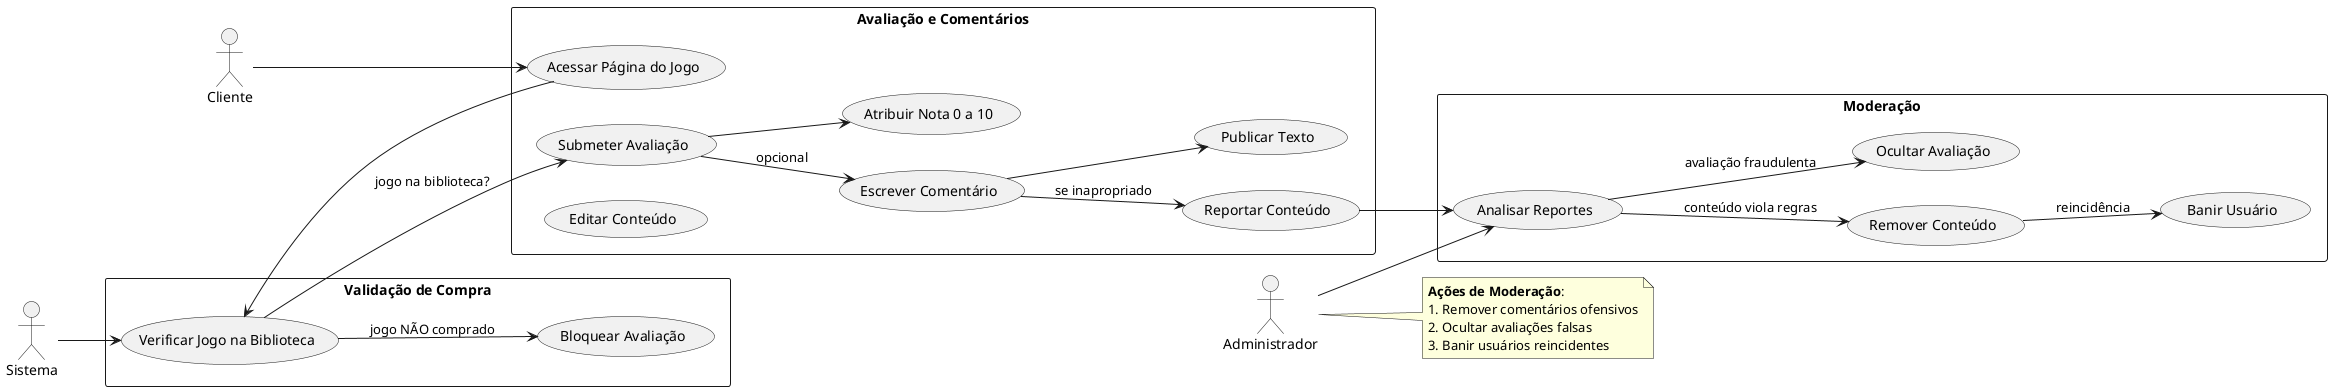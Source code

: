 @startuml avaliações-comentários
left to right direction
actor Cliente
actor Administrador
actor Sistema

rectangle "Validação de Compra" {
  (Verificar Jogo na Biblioteca) as verificar
  (Bloquear Avaliação) as bloquear
}

rectangle "Avaliação e Comentários" {
  (Acessar Página do Jogo) as acessar
  (Submeter Avaliação) as submeter
  (Escrever Comentário) as comentar
  (Editar Conteúdo) as editar
  (Reportar Conteúdo) as reportar

  submeter --> (Atribuir Nota 0 a 10)
  comentar --> (Publicar Texto)
}

rectangle "Moderação" {
  (Analisar Reportes) as analisar
  (Remover Conteúdo) as remover
  (Banir Usuário) as banir
  (Ocultar Avaliação) as ocultar
}

' Fluxo principal
Cliente --> acessar
acessar --> verificar
verificar --> submeter : "jogo na biblioteca?"
verificar --> bloquear : "jogo NÃO comprado"
submeter --> comentar : "opcional"
comentar --> reportar : "se inapropriado"

' Moderação
reportar --> analisar
Administrador --> analisar
analisar --> remover : "conteúdo viola regras"
analisar --> ocultar : "avaliação fraudulenta"
remover --> banir : "reincidência"

' Sistema
Sistema --> verificar

' Legenda
note right of Administrador
  **Ações de Moderação**:
  1. Remover comentários ofensivos
  2. Ocultar avaliações falsas
  3. Banir usuários reincidentes
end note
@enduml